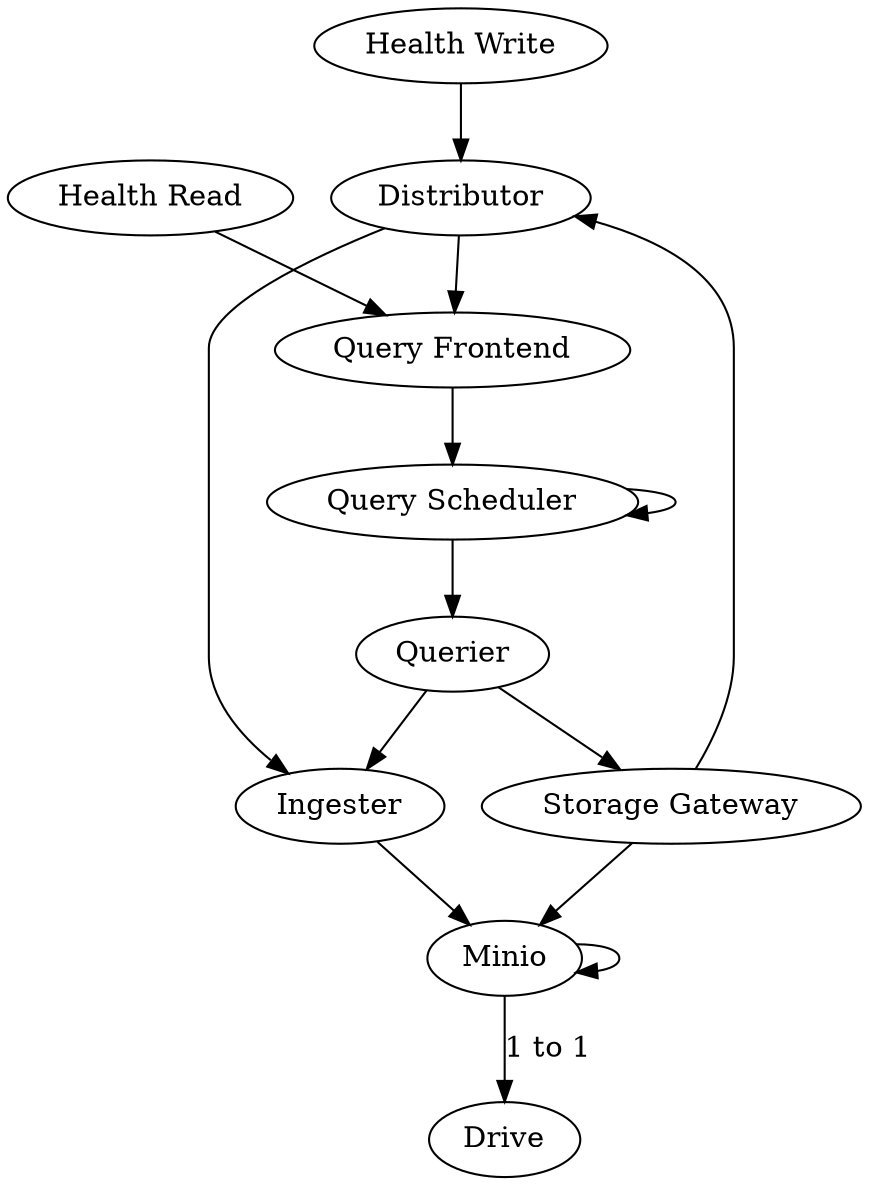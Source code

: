 digraph RBN {
    D [label="Distributor", func="one", instances=4];
    I [label="Ingester", func="one", instances=4];  // 'random' signifies a node that might adopt random functions
    HW [label="Health Write", func="one", instances=1];

    QF [label="Query Frontend", func="one", instances=4]; // XOR function for diversity
    QS [label="Query Scheduler", func="one", instances=4];
    Q [label="Querier", func="one", instances=4];
    SG [label="Storage Gateway", func="one", instances=4];
    HR [label="Health Read", func="one", instances=1];

    MIO [label="Minio", func="75%", instances=8];
	DRV [label="Drive", func="random", instances=8]
    MIO -> MIO;  // Self-loop for feedback
	MIO -> DRV [label="1 to 1"];

    HW -> D -> I -> MIO;
    HR -> QF -> QS -> Q -> SG -> MIO;

    Q -> I;  // Cross-talk
    D -> QF; // Additional cross-talk
    SG -> D; // Feedback loop introducing complexity
    QS -> QS; // Self-feedback for QS
}
